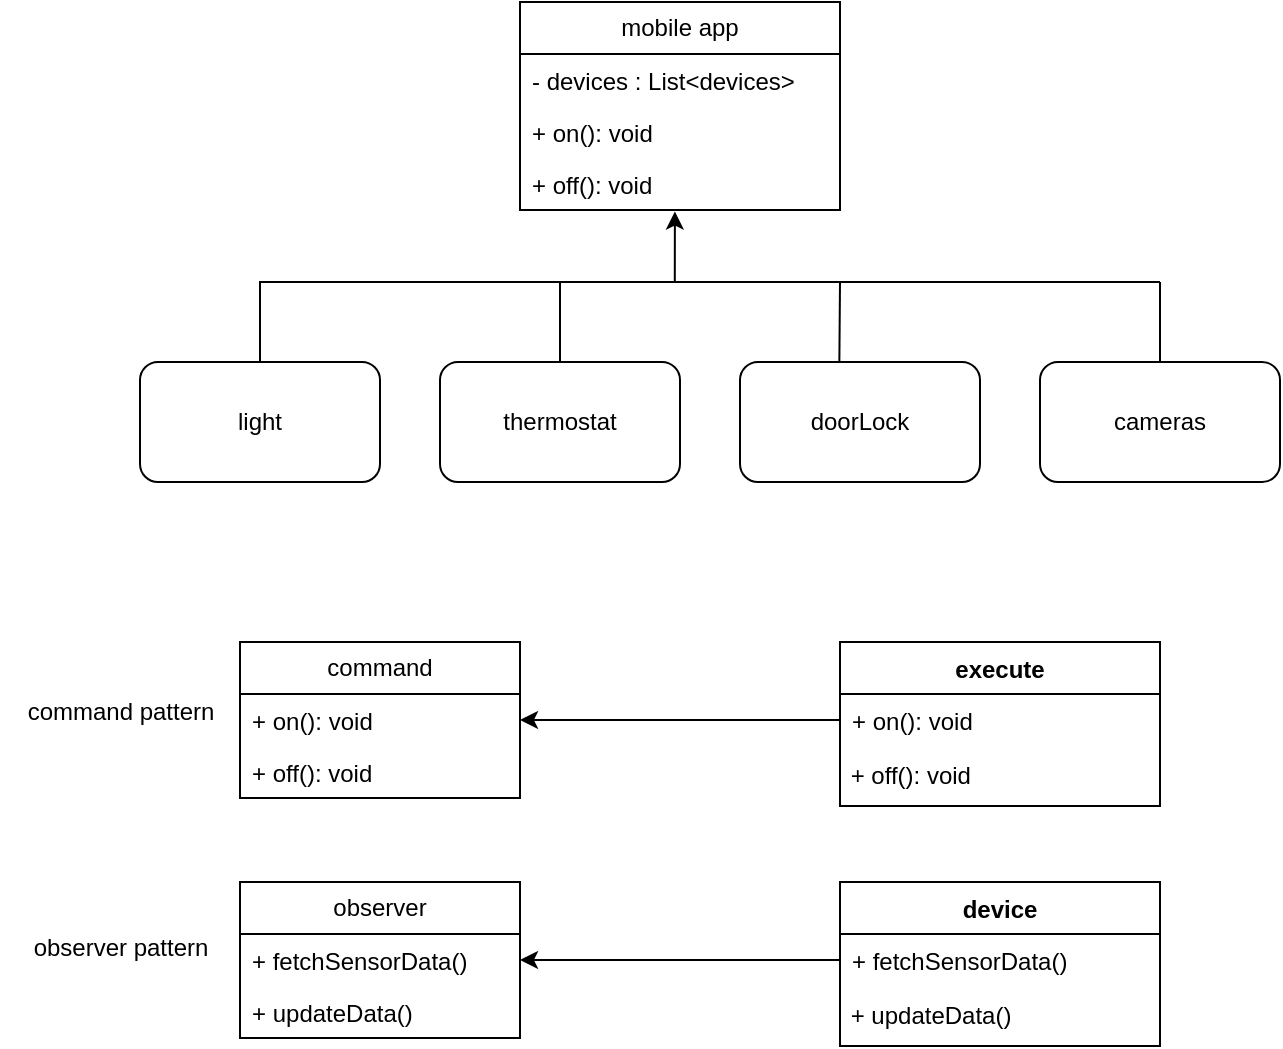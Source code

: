 <mxfile version="26.2.14">
  <diagram name="Page-1" id="96lPg5__dwU6UPs6TOUz">
    <mxGraphModel dx="1097" dy="592" grid="1" gridSize="10" guides="1" tooltips="1" connect="1" arrows="1" fold="1" page="1" pageScale="1" pageWidth="827" pageHeight="1169" math="0" shadow="0">
      <root>
        <mxCell id="0" />
        <mxCell id="1" parent="0" />
        <mxCell id="qvTSbAU_KD2OVtu29RBi-1" value="mobile app" style="swimlane;fontStyle=0;childLayout=stackLayout;horizontal=1;startSize=26;fillColor=none;horizontalStack=0;resizeParent=1;resizeParentMax=0;resizeLast=0;collapsible=1;marginBottom=0;whiteSpace=wrap;html=1;" vertex="1" parent="1">
          <mxGeometry x="320" y="40" width="160" height="104" as="geometry" />
        </mxCell>
        <mxCell id="qvTSbAU_KD2OVtu29RBi-2" value="- devices : List&amp;lt;devices&amp;gt;" style="text;strokeColor=none;fillColor=none;align=left;verticalAlign=top;spacingLeft=4;spacingRight=4;overflow=hidden;rotatable=0;points=[[0,0.5],[1,0.5]];portConstraint=eastwest;whiteSpace=wrap;html=1;" vertex="1" parent="qvTSbAU_KD2OVtu29RBi-1">
          <mxGeometry y="26" width="160" height="26" as="geometry" />
        </mxCell>
        <mxCell id="qvTSbAU_KD2OVtu29RBi-3" value="+ on(): void" style="text;strokeColor=none;fillColor=none;align=left;verticalAlign=top;spacingLeft=4;spacingRight=4;overflow=hidden;rotatable=0;points=[[0,0.5],[1,0.5]];portConstraint=eastwest;whiteSpace=wrap;html=1;" vertex="1" parent="qvTSbAU_KD2OVtu29RBi-1">
          <mxGeometry y="52" width="160" height="26" as="geometry" />
        </mxCell>
        <mxCell id="qvTSbAU_KD2OVtu29RBi-4" value="+ off(): void" style="text;strokeColor=none;fillColor=none;align=left;verticalAlign=top;spacingLeft=4;spacingRight=4;overflow=hidden;rotatable=0;points=[[0,0.5],[1,0.5]];portConstraint=eastwest;whiteSpace=wrap;html=1;" vertex="1" parent="qvTSbAU_KD2OVtu29RBi-1">
          <mxGeometry y="78" width="160" height="26" as="geometry" />
        </mxCell>
        <mxCell id="qvTSbAU_KD2OVtu29RBi-5" value="thermostat" style="rounded=1;whiteSpace=wrap;html=1;" vertex="1" parent="1">
          <mxGeometry x="280" y="220" width="120" height="60" as="geometry" />
        </mxCell>
        <mxCell id="qvTSbAU_KD2OVtu29RBi-6" value="light" style="rounded=1;whiteSpace=wrap;html=1;" vertex="1" parent="1">
          <mxGeometry x="130" y="220" width="120" height="60" as="geometry" />
        </mxCell>
        <mxCell id="qvTSbAU_KD2OVtu29RBi-7" value="doorLock" style="rounded=1;whiteSpace=wrap;html=1;" vertex="1" parent="1">
          <mxGeometry x="430" y="220" width="120" height="60" as="geometry" />
        </mxCell>
        <mxCell id="qvTSbAU_KD2OVtu29RBi-8" value="cameras" style="rounded=1;whiteSpace=wrap;html=1;" vertex="1" parent="1">
          <mxGeometry x="580" y="220" width="120" height="60" as="geometry" />
        </mxCell>
        <mxCell id="qvTSbAU_KD2OVtu29RBi-9" style="edgeStyle=orthogonalEdgeStyle;rounded=0;orthogonalLoop=1;jettySize=auto;html=1;entryX=0.484;entryY=1.03;entryDx=0;entryDy=0;entryPerimeter=0;" edge="1" parent="1" source="qvTSbAU_KD2OVtu29RBi-6" target="qvTSbAU_KD2OVtu29RBi-4">
          <mxGeometry relative="1" as="geometry">
            <Array as="points">
              <mxPoint x="190" y="180" />
              <mxPoint x="397" y="180" />
            </Array>
          </mxGeometry>
        </mxCell>
        <mxCell id="qvTSbAU_KD2OVtu29RBi-12" value="" style="endArrow=none;html=1;rounded=0;exitX=0.5;exitY=0;exitDx=0;exitDy=0;" edge="1" parent="1" source="qvTSbAU_KD2OVtu29RBi-5">
          <mxGeometry width="50" height="50" relative="1" as="geometry">
            <mxPoint x="290" y="230" as="sourcePoint" />
            <mxPoint x="340" y="180" as="targetPoint" />
          </mxGeometry>
        </mxCell>
        <mxCell id="qvTSbAU_KD2OVtu29RBi-13" value="" style="endArrow=none;html=1;rounded=0;" edge="1" parent="1">
          <mxGeometry width="50" height="50" relative="1" as="geometry">
            <mxPoint x="390" y="180" as="sourcePoint" />
            <mxPoint x="640" y="180" as="targetPoint" />
          </mxGeometry>
        </mxCell>
        <mxCell id="qvTSbAU_KD2OVtu29RBi-14" value="" style="endArrow=none;html=1;rounded=0;exitX=0.414;exitY=0.002;exitDx=0;exitDy=0;exitPerimeter=0;" edge="1" parent="1" source="qvTSbAU_KD2OVtu29RBi-7">
          <mxGeometry width="50" height="50" relative="1" as="geometry">
            <mxPoint x="430" y="230" as="sourcePoint" />
            <mxPoint x="480" y="180" as="targetPoint" />
          </mxGeometry>
        </mxCell>
        <mxCell id="qvTSbAU_KD2OVtu29RBi-15" value="" style="endArrow=none;html=1;rounded=0;exitX=0.5;exitY=0;exitDx=0;exitDy=0;" edge="1" parent="1" source="qvTSbAU_KD2OVtu29RBi-8">
          <mxGeometry width="50" height="50" relative="1" as="geometry">
            <mxPoint x="590" y="230" as="sourcePoint" />
            <mxPoint x="640" y="180" as="targetPoint" />
          </mxGeometry>
        </mxCell>
        <mxCell id="qvTSbAU_KD2OVtu29RBi-16" value="command" style="swimlane;fontStyle=0;childLayout=stackLayout;horizontal=1;startSize=26;fillColor=none;horizontalStack=0;resizeParent=1;resizeParentMax=0;resizeLast=0;collapsible=1;marginBottom=0;whiteSpace=wrap;html=1;" vertex="1" parent="1">
          <mxGeometry x="180" y="360" width="140" height="78" as="geometry" />
        </mxCell>
        <mxCell id="qvTSbAU_KD2OVtu29RBi-17" value="+ on(): void" style="text;strokeColor=none;fillColor=none;align=left;verticalAlign=top;spacingLeft=4;spacingRight=4;overflow=hidden;rotatable=0;points=[[0,0.5],[1,0.5]];portConstraint=eastwest;whiteSpace=wrap;html=1;" vertex="1" parent="qvTSbAU_KD2OVtu29RBi-16">
          <mxGeometry y="26" width="140" height="26" as="geometry" />
        </mxCell>
        <mxCell id="qvTSbAU_KD2OVtu29RBi-19" value="+ off(): void" style="text;strokeColor=none;fillColor=none;align=left;verticalAlign=top;spacingLeft=4;spacingRight=4;overflow=hidden;rotatable=0;points=[[0,0.5],[1,0.5]];portConstraint=eastwest;whiteSpace=wrap;html=1;" vertex="1" parent="qvTSbAU_KD2OVtu29RBi-16">
          <mxGeometry y="52" width="140" height="26" as="geometry" />
        </mxCell>
        <mxCell id="qvTSbAU_KD2OVtu29RBi-20" value="execute" style="swimlane;fontStyle=1;align=center;verticalAlign=top;childLayout=stackLayout;horizontal=1;startSize=26;horizontalStack=0;resizeParent=1;resizeParentMax=0;resizeLast=0;collapsible=1;marginBottom=0;whiteSpace=wrap;html=1;" vertex="1" parent="1">
          <mxGeometry x="480" y="360" width="160" height="82" as="geometry" />
        </mxCell>
        <mxCell id="qvTSbAU_KD2OVtu29RBi-21" value="+ on(): void" style="text;strokeColor=none;fillColor=none;align=left;verticalAlign=top;spacingLeft=4;spacingRight=4;overflow=hidden;rotatable=0;points=[[0,0.5],[1,0.5]];portConstraint=eastwest;whiteSpace=wrap;html=1;" vertex="1" parent="qvTSbAU_KD2OVtu29RBi-20">
          <mxGeometry y="26" width="160" height="26" as="geometry" />
        </mxCell>
        <mxCell id="qvTSbAU_KD2OVtu29RBi-24" value="&amp;nbsp;+ off(): void" style="text;html=1;align=left;verticalAlign=middle;resizable=0;points=[];autosize=1;strokeColor=none;fillColor=none;" vertex="1" parent="qvTSbAU_KD2OVtu29RBi-20">
          <mxGeometry y="52" width="160" height="30" as="geometry" />
        </mxCell>
        <mxCell id="qvTSbAU_KD2OVtu29RBi-25" style="edgeStyle=orthogonalEdgeStyle;rounded=0;orthogonalLoop=1;jettySize=auto;html=1;entryX=1;entryY=0.5;entryDx=0;entryDy=0;" edge="1" parent="1" source="qvTSbAU_KD2OVtu29RBi-21" target="qvTSbAU_KD2OVtu29RBi-17">
          <mxGeometry relative="1" as="geometry" />
        </mxCell>
        <mxCell id="qvTSbAU_KD2OVtu29RBi-26" value="command pattern" style="text;html=1;align=center;verticalAlign=middle;resizable=0;points=[];autosize=1;strokeColor=none;fillColor=none;" vertex="1" parent="1">
          <mxGeometry x="60" y="380" width="120" height="30" as="geometry" />
        </mxCell>
        <mxCell id="qvTSbAU_KD2OVtu29RBi-27" value="observer" style="swimlane;fontStyle=0;childLayout=stackLayout;horizontal=1;startSize=26;fillColor=none;horizontalStack=0;resizeParent=1;resizeParentMax=0;resizeLast=0;collapsible=1;marginBottom=0;whiteSpace=wrap;html=1;" vertex="1" parent="1">
          <mxGeometry x="180" y="480" width="140" height="78" as="geometry" />
        </mxCell>
        <mxCell id="qvTSbAU_KD2OVtu29RBi-28" value="+ fetchSensorData()" style="text;strokeColor=none;fillColor=none;align=left;verticalAlign=top;spacingLeft=4;spacingRight=4;overflow=hidden;rotatable=0;points=[[0,0.5],[1,0.5]];portConstraint=eastwest;whiteSpace=wrap;html=1;" vertex="1" parent="qvTSbAU_KD2OVtu29RBi-27">
          <mxGeometry y="26" width="140" height="26" as="geometry" />
        </mxCell>
        <mxCell id="qvTSbAU_KD2OVtu29RBi-29" value="+ updateData()" style="text;strokeColor=none;fillColor=none;align=left;verticalAlign=top;spacingLeft=4;spacingRight=4;overflow=hidden;rotatable=0;points=[[0,0.5],[1,0.5]];portConstraint=eastwest;whiteSpace=wrap;html=1;" vertex="1" parent="qvTSbAU_KD2OVtu29RBi-27">
          <mxGeometry y="52" width="140" height="26" as="geometry" />
        </mxCell>
        <mxCell id="qvTSbAU_KD2OVtu29RBi-30" value="device" style="swimlane;fontStyle=1;align=center;verticalAlign=top;childLayout=stackLayout;horizontal=1;startSize=26;horizontalStack=0;resizeParent=1;resizeParentMax=0;resizeLast=0;collapsible=1;marginBottom=0;whiteSpace=wrap;html=1;" vertex="1" parent="1">
          <mxGeometry x="480" y="480" width="160" height="82" as="geometry" />
        </mxCell>
        <mxCell id="qvTSbAU_KD2OVtu29RBi-31" value="+ fetchSensorData()" style="text;strokeColor=none;fillColor=none;align=left;verticalAlign=top;spacingLeft=4;spacingRight=4;overflow=hidden;rotatable=0;points=[[0,0.5],[1,0.5]];portConstraint=eastwest;whiteSpace=wrap;html=1;" vertex="1" parent="qvTSbAU_KD2OVtu29RBi-30">
          <mxGeometry y="26" width="160" height="26" as="geometry" />
        </mxCell>
        <mxCell id="qvTSbAU_KD2OVtu29RBi-32" value="&amp;nbsp;+ updateData()" style="text;html=1;align=left;verticalAlign=middle;resizable=0;points=[];autosize=1;strokeColor=none;fillColor=none;" vertex="1" parent="qvTSbAU_KD2OVtu29RBi-30">
          <mxGeometry y="52" width="160" height="30" as="geometry" />
        </mxCell>
        <mxCell id="qvTSbAU_KD2OVtu29RBi-33" style="edgeStyle=orthogonalEdgeStyle;rounded=0;orthogonalLoop=1;jettySize=auto;html=1;entryX=1;entryY=0.5;entryDx=0;entryDy=0;" edge="1" parent="1" source="qvTSbAU_KD2OVtu29RBi-31" target="qvTSbAU_KD2OVtu29RBi-28">
          <mxGeometry relative="1" as="geometry" />
        </mxCell>
        <mxCell id="qvTSbAU_KD2OVtu29RBi-34" value="observer pattern" style="text;html=1;align=center;verticalAlign=middle;resizable=0;points=[];autosize=1;strokeColor=none;fillColor=none;" vertex="1" parent="1">
          <mxGeometry x="65" y="498" width="110" height="30" as="geometry" />
        </mxCell>
      </root>
    </mxGraphModel>
  </diagram>
</mxfile>

